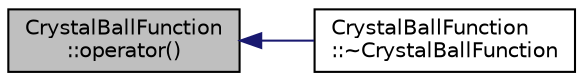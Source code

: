 digraph "CrystalBallFunction::operator()"
{
  edge [fontname="Helvetica",fontsize="10",labelfontname="Helvetica",labelfontsize="10"];
  node [fontname="Helvetica",fontsize="10",shape=record];
  rankdir="LR";
  Node1 [label="CrystalBallFunction\l::operator()",height=0.2,width=0.4,color="black", fillcolor="grey75", style="filled", fontcolor="black"];
  Node1 -> Node2 [dir="back",color="midnightblue",fontsize="10",style="solid",fontname="Helvetica"];
  Node2 [label="CrystalBallFunction\l::~CrystalBallFunction",height=0.2,width=0.4,color="black", fillcolor="white", style="filled",URL="$de/d80/class_crystal_ball_function.html#adbdde92caee69a8ad7cc34d2ba571e70"];
}
